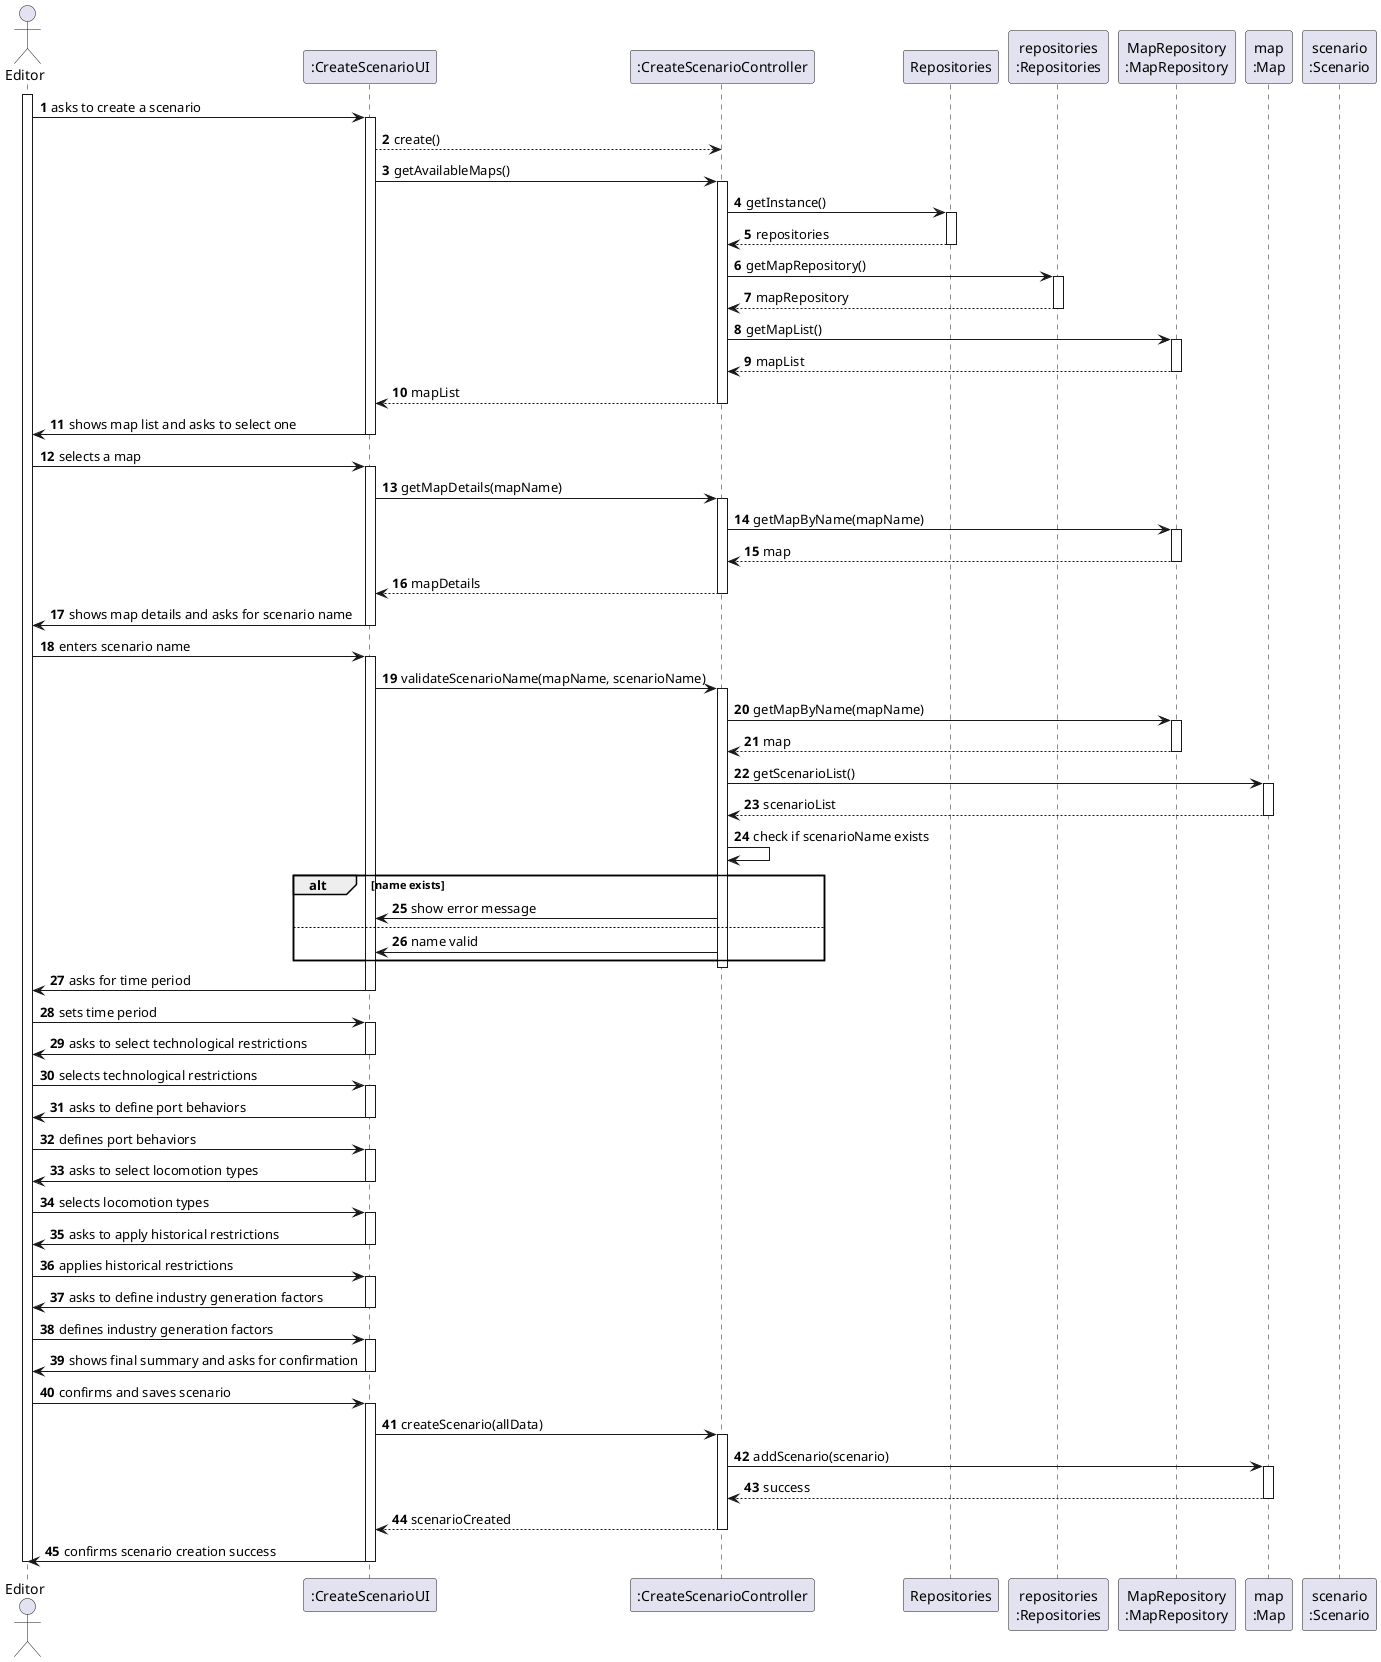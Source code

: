 @startuml
skinparam packageStyle rectangle
skinparam shadowing false
autonumber

actor "Editor" as EDITOR
participant ":CreateScenarioUI" as UI
participant ":CreateScenarioController" as CTRL
participant "Repositories" as REPOS
participant "repositories\n:Repositories" as REPOS_SINGLETON
participant "MapRepository\n:MapRepository" as MAP_REPO
participant "map\n:Map" as MAP
participant "scenario\n:Scenario" as SCENARIO

activate EDITOR
    EDITOR -> UI : asks to create a scenario
    activate UI
        UI --> CTRL : create()

        UI -> CTRL : getAvailableMaps()
        activate CTRL
            CTRL -> REPOS : getInstance()
            activate REPOS
                REPOS --> CTRL : repositories
            deactivate REPOS

            CTRL -> REPOS_SINGLETON : getMapRepository()
            activate REPOS_SINGLETON
                REPOS_SINGLETON --> CTRL : mapRepository
            deactivate REPOS_SINGLETON

            CTRL -> MAP_REPO : getMapList()
            activate MAP_REPO
                MAP_REPO --> CTRL : mapList
            deactivate MAP_REPO

            CTRL --> UI : mapList
        deactivate CTRL
        UI -> EDITOR : shows map list and asks to select one
    deactivate UI

    EDITOR -> UI : selects a map
    activate UI
        UI -> CTRL : getMapDetails(mapName)
        activate CTRL
            CTRL -> MAP_REPO : getMapByName(mapName)
            activate MAP_REPO
                MAP_REPO --> CTRL : map
            deactivate MAP_REPO
            CTRL --> UI : mapDetails
        deactivate CTRL
        UI -> EDITOR : shows map details and asks for scenario name
    deactivate UI

    EDITOR -> UI : enters scenario name
    activate UI
        UI -> CTRL : validateScenarioName(mapName, scenarioName)
        activate CTRL
            CTRL -> MAP_REPO : getMapByName(mapName)
            activate MAP_REPO
                MAP_REPO --> CTRL : map
            deactivate MAP_REPO
            CTRL -> MAP : getScenarioList()
            activate MAP
                MAP --> CTRL : scenarioList
            deactivate MAP
            CTRL -> CTRL : check if scenarioName exists
            alt name exists
                CTRL -> UI : show error message

            else
                CTRL -> UI : name valid
            end
        deactivate CTRL

        UI -> EDITOR : asks for time period
    deactivate UI

    EDITOR -> UI : sets time period
    activate UI
        UI -> EDITOR : asks to select technological restrictions
    deactivate UI

    EDITOR -> UI : selects technological restrictions
    activate UI
        UI -> EDITOR : asks to define port behaviors
    deactivate UI

    EDITOR -> UI : defines port behaviors
    activate UI
        UI -> EDITOR : asks to select locomotion types
    deactivate UI

    EDITOR -> UI : selects locomotion types
    activate UI
        UI -> EDITOR : asks to apply historical restrictions
    deactivate UI

    EDITOR -> UI : applies historical restrictions
    activate UI
        UI -> EDITOR : asks to define industry generation factors
    deactivate UI

    EDITOR -> UI : defines industry generation factors
    activate UI
        UI -> EDITOR : shows final summary and asks for confirmation
    deactivate UI

    EDITOR -> UI : confirms and saves scenario
    activate UI
        UI -> CTRL : createScenario(allData)
        activate CTRL
            CTRL -> MAP : addScenario(scenario)
            activate MAP
                MAP --> CTRL : success
            deactivate MAP
            CTRL --> UI : scenarioCreated
        deactivate CTRL
        UI -> EDITOR : confirms scenario creation success
    deactivate UI

deactivate EDITOR
@enduml